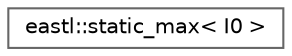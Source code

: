 digraph "类继承关系图"
{
 // LATEX_PDF_SIZE
  bgcolor="transparent";
  edge [fontname=Helvetica,fontsize=10,labelfontname=Helvetica,labelfontsize=10];
  node [fontname=Helvetica,fontsize=10,shape=box,height=0.2,width=0.4];
  rankdir="LR";
  Node0 [id="Node000000",label="eastl::static_max\< I0 \>",height=0.2,width=0.4,color="grey40", fillcolor="white", style="filled",URL="$structeastl_1_1static__max_3_01_i0_01_4.html",tooltip=" "];
}
